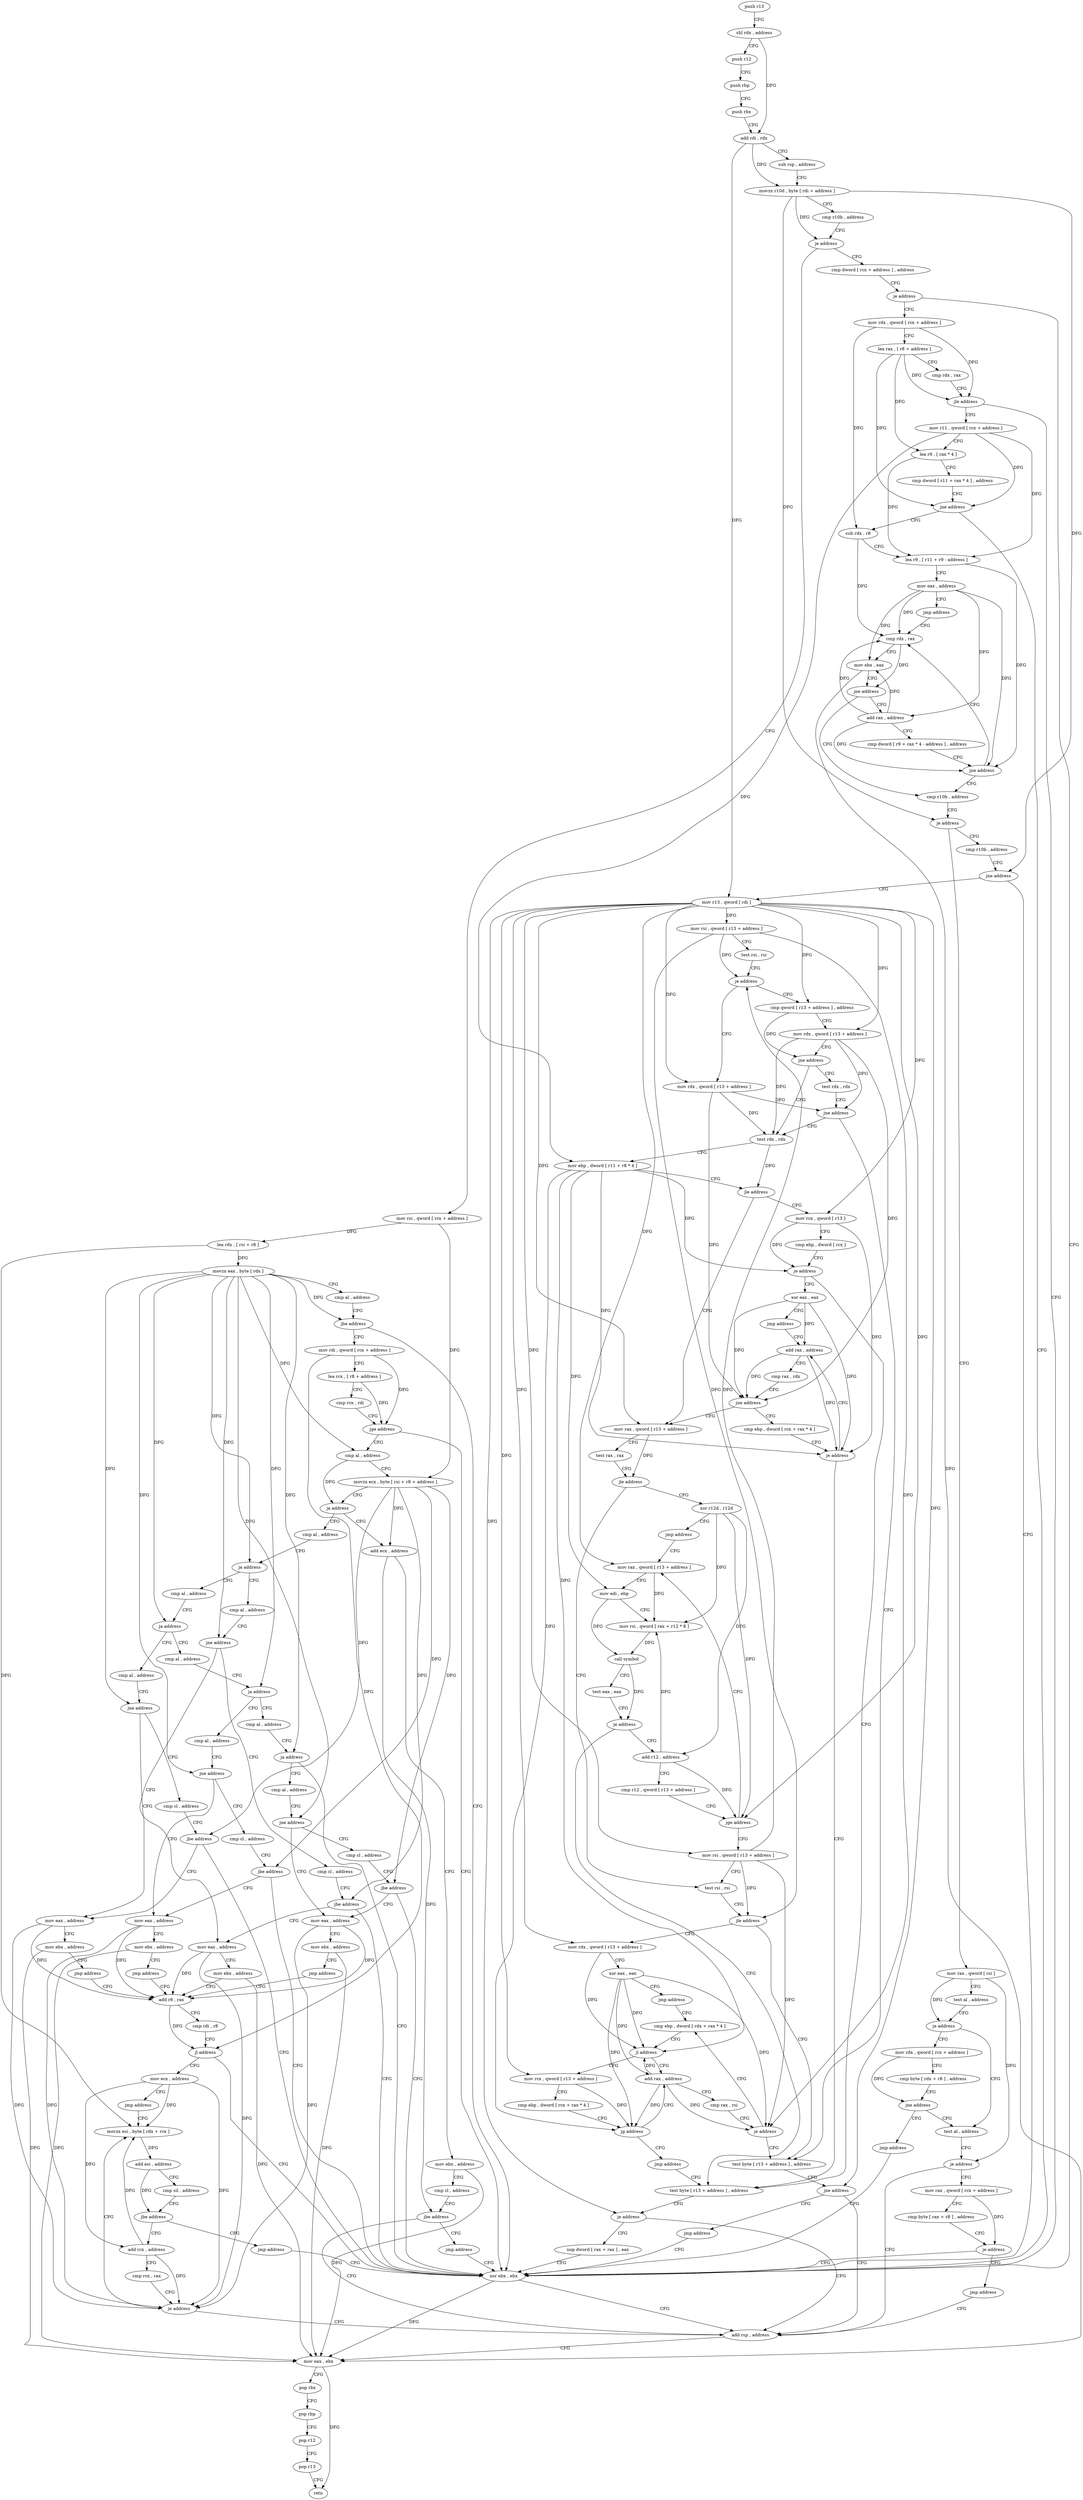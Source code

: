 digraph "func" {
"4346512" [label = "push r13" ]
"4346514" [label = "shl rdx , address" ]
"4346518" [label = "push r12" ]
"4346520" [label = "push rbp" ]
"4346521" [label = "push rbx" ]
"4346522" [label = "add rdi , rdx" ]
"4346525" [label = "sub rsp , address" ]
"4346529" [label = "movzx r10d , byte [ rdi + address ]" ]
"4346534" [label = "cmp r10b , address" ]
"4346538" [label = "je address" ]
"4346880" [label = "mov rsi , qword [ rcx + address ]" ]
"4346544" [label = "cmp dword [ rcx + address ] , address" ]
"4346884" [label = "lea rdx , [ rsi + r8 ]" ]
"4346888" [label = "movzx eax , byte [ rdx ]" ]
"4346891" [label = "cmp al , address" ]
"4346893" [label = "jbe address" ]
"4346784" [label = "xor ebx , ebx" ]
"4346895" [label = "mov rdi , qword [ rcx + address ]" ]
"4346551" [label = "je address" ]
"4346557" [label = "mov rdx , qword [ rcx + address ]" ]
"4346786" [label = "add rsp , address" ]
"4346899" [label = "lea rcx , [ r8 + address ]" ]
"4346903" [label = "cmp rcx , rdi" ]
"4346906" [label = "jge address" ]
"4346912" [label = "cmp al , address" ]
"4346561" [label = "lea rax , [ r8 + address ]" ]
"4346565" [label = "cmp rdx , rax" ]
"4346568" [label = "jle address" ]
"4346574" [label = "mov r11 , qword [ rcx + address ]" ]
"4346914" [label = "movzx ecx , byte [ rsi + r8 + address ]" ]
"4346920" [label = "ja address" ]
"4346996" [label = "cmp al , address" ]
"4346922" [label = "add ecx , address" ]
"4346578" [label = "lea r9 , [ rax * 4 ]" ]
"4346586" [label = "cmp dword [ r11 + rax * 4 ] , address" ]
"4346591" [label = "jne address" ]
"4346597" [label = "sub rdx , r8" ]
"4346998" [label = "ja address" ]
"4347079" [label = "cmp al , address" ]
"4347000" [label = "cmp al , address" ]
"4346925" [label = "mov ebx , address" ]
"4346930" [label = "cmp cl , address" ]
"4346933" [label = "jbe address" ]
"4346939" [label = "jmp address" ]
"4346600" [label = "lea r9 , [ r11 + r9 - address ]" ]
"4346605" [label = "mov eax , address" ]
"4346610" [label = "jmp address" ]
"4346628" [label = "cmp rdx , rax" ]
"4347081" [label = "ja address" ]
"4347108" [label = "cmp al , address" ]
"4347083" [label = "cmp al , address" ]
"4347002" [label = "jne address" ]
"4347013" [label = "mov eax , address" ]
"4347004" [label = "cmp cl , address" ]
"4346790" [label = "mov eax , ebx" ]
"4346792" [label = "pop rbx" ]
"4346793" [label = "pop rbp" ]
"4346794" [label = "pop r12" ]
"4346796" [label = "pop r13" ]
"4346798" [label = "retn" ]
"4346631" [label = "mov ebx , eax" ]
"4346633" [label = "jne address" ]
"4346616" [label = "add rax , address" ]
"4346635" [label = "cmp r10b , address" ]
"4347110" [label = "ja address" ]
"4347137" [label = "cmp al , address" ]
"4347112" [label = "cmp al , address" ]
"4347085" [label = "jne address" ]
"4347096" [label = "mov eax , address" ]
"4347087" [label = "cmp cl , address" ]
"4347018" [label = "mov ebx , address" ]
"4347023" [label = "add r8 , rax" ]
"4347007" [label = "jbe address" ]
"4346620" [label = "cmp dword [ r9 + rax * 4 - address ] , address" ]
"4346626" [label = "jne address" ]
"4346639" [label = "je address" ]
"4346800" [label = "mov rax , qword [ rsi ]" ]
"4346645" [label = "cmp r10b , address" ]
"4347139" [label = "ja address" ]
"4347145" [label = "cmp al , address" ]
"4347114" [label = "jne address" ]
"4347125" [label = "mov eax , address" ]
"4347116" [label = "cmp cl , address" ]
"4347101" [label = "mov ebx , address" ]
"4347106" [label = "jmp address" ]
"4347090" [label = "jbe address" ]
"4347035" [label = "mov ecx , address" ]
"4347040" [label = "jmp address" ]
"4347061" [label = "movzx esi , byte [ rdx + rcx ]" ]
"4346803" [label = "test al , address" ]
"4346805" [label = "je address" ]
"4346832" [label = "mov rdx , qword [ rcx + address ]" ]
"4346807" [label = "test al , address" ]
"4346649" [label = "jne address" ]
"4346655" [label = "mov r13 , qword [ rdi ]" ]
"4347147" [label = "jne address" ]
"4347158" [label = "mov eax , address" ]
"4347149" [label = "cmp cl , address" ]
"4347130" [label = "mov ebx , address" ]
"4347135" [label = "jmp address" ]
"4347119" [label = "jbe address" ]
"4347026" [label = "cmp rdi , r8" ]
"4347029" [label = "jl address" ]
"4347065" [label = "add esi , address" ]
"4347068" [label = "cmp sil , address" ]
"4347072" [label = "jbe address" ]
"4347048" [label = "add rcx , address" ]
"4347074" [label = "jmp address" ]
"4346836" [label = "cmp byte [ rdx + r8 ] , address" ]
"4346841" [label = "jne address" ]
"4346843" [label = "jmp address" ]
"4346809" [label = "je address" ]
"4346811" [label = "mov rax , qword [ rcx + address ]" ]
"4346658" [label = "mov rsi , qword [ r13 + address ]" ]
"4346662" [label = "test rsi , rsi" ]
"4346665" [label = "je address" ]
"4346845" [label = "cmp qword [ r13 + address ] , address" ]
"4346671" [label = "mov rdx , qword [ r13 + address ]" ]
"4347163" [label = "mov ebx , address" ]
"4347168" [label = "jmp address" ]
"4347152" [label = "jbe address" ]
"4347052" [label = "cmp rcx , rax" ]
"4347055" [label = "je address" ]
"4346815" [label = "cmp byte [ rax + r8 ] , address" ]
"4346820" [label = "je address" ]
"4346822" [label = "jmp address" ]
"4346850" [label = "mov rdx , qword [ r13 + address ]" ]
"4346854" [label = "jne address" ]
"4346675" [label = "test rdx , rdx" ]
"4346860" [label = "test rdx , rdx" ]
"4346678" [label = "mov ebp , dword [ r11 + r8 * 4 ]" ]
"4346682" [label = "jle address" ]
"4346718" [label = "mov rax , qword [ r13 + address ]" ]
"4346684" [label = "mov rcx , qword [ r13 ]" ]
"4346863" [label = "jne address" ]
"4346869" [label = "test byte [ r13 + address ] , address" ]
"4346722" [label = "test rax , rax" ]
"4346725" [label = "jle address" ]
"4346948" [label = "test rsi , rsi" ]
"4346731" [label = "xor r12d , r12d" ]
"4346688" [label = "cmp ebp , dword [ rcx ]" ]
"4346690" [label = "je address" ]
"4346769" [label = "test byte [ r13 + address ] , address" ]
"4346692" [label = "xor eax , eax" ]
"4346874" [label = "jne address" ]
"4346876" [label = "jmp address" ]
"4346951" [label = "jle address" ]
"4346953" [label = "mov rdx , qword [ r13 + address ]" ]
"4346734" [label = "jmp address" ]
"4346750" [label = "mov rax , qword [ r13 + address ]" ]
"4346774" [label = "je address" ]
"4346776" [label = "nop dword [ rax + rax ] , eax" ]
"4346694" [label = "jmp address" ]
"4346709" [label = "add rax , address" ]
"4346957" [label = "xor eax , eax" ]
"4346959" [label = "jmp address" ]
"4346977" [label = "cmp ebp , dword [ rdx + rax * 4 ]" ]
"4346754" [label = "mov edi , ebp" ]
"4346756" [label = "mov rsi , qword [ rax + r12 * 8 ]" ]
"4346760" [label = "call symbol" ]
"4346765" [label = "test eax , eax" ]
"4346767" [label = "je address" ]
"4346736" [label = "add r12 , address" ]
"4346713" [label = "cmp rax , rdx" ]
"4346716" [label = "jne address" ]
"4346704" [label = "cmp ebp , dword [ rcx + rax * 4 ]" ]
"4346980" [label = "jl address" ]
"4346968" [label = "add rax , address" ]
"4346982" [label = "mov rcx , qword [ r13 + address ]" ]
"4346740" [label = "cmp r12 , qword [ r13 + address ]" ]
"4346744" [label = "jge address" ]
"4346944" [label = "mov rsi , qword [ r13 + address ]" ]
"4346707" [label = "je address" ]
"4346972" [label = "cmp rax , rsi" ]
"4346975" [label = "je address" ]
"4346986" [label = "cmp ebp , dword [ rcx + rax * 4 ]" ]
"4346989" [label = "jg address" ]
"4346991" [label = "jmp address" ]
"4346512" -> "4346514" [ label = "CFG" ]
"4346514" -> "4346518" [ label = "CFG" ]
"4346514" -> "4346522" [ label = "DFG" ]
"4346518" -> "4346520" [ label = "CFG" ]
"4346520" -> "4346521" [ label = "CFG" ]
"4346521" -> "4346522" [ label = "CFG" ]
"4346522" -> "4346525" [ label = "CFG" ]
"4346522" -> "4346529" [ label = "DFG" ]
"4346522" -> "4346655" [ label = "DFG" ]
"4346525" -> "4346529" [ label = "CFG" ]
"4346529" -> "4346534" [ label = "CFG" ]
"4346529" -> "4346538" [ label = "DFG" ]
"4346529" -> "4346639" [ label = "DFG" ]
"4346529" -> "4346649" [ label = "DFG" ]
"4346534" -> "4346538" [ label = "CFG" ]
"4346538" -> "4346880" [ label = "CFG" ]
"4346538" -> "4346544" [ label = "CFG" ]
"4346880" -> "4346884" [ label = "DFG" ]
"4346880" -> "4346914" [ label = "DFG" ]
"4346544" -> "4346551" [ label = "CFG" ]
"4346884" -> "4346888" [ label = "DFG" ]
"4346884" -> "4347061" [ label = "DFG" ]
"4346888" -> "4346891" [ label = "CFG" ]
"4346888" -> "4346893" [ label = "DFG" ]
"4346888" -> "4346912" [ label = "DFG" ]
"4346888" -> "4346998" [ label = "DFG" ]
"4346888" -> "4347081" [ label = "DFG" ]
"4346888" -> "4347002" [ label = "DFG" ]
"4346888" -> "4347110" [ label = "DFG" ]
"4346888" -> "4347085" [ label = "DFG" ]
"4346888" -> "4347139" [ label = "DFG" ]
"4346888" -> "4347114" [ label = "DFG" ]
"4346888" -> "4347147" [ label = "DFG" ]
"4346891" -> "4346893" [ label = "CFG" ]
"4346893" -> "4346784" [ label = "CFG" ]
"4346893" -> "4346895" [ label = "CFG" ]
"4346784" -> "4346786" [ label = "CFG" ]
"4346784" -> "4346790" [ label = "DFG" ]
"4346895" -> "4346899" [ label = "CFG" ]
"4346895" -> "4346906" [ label = "DFG" ]
"4346895" -> "4347029" [ label = "DFG" ]
"4346551" -> "4346784" [ label = "CFG" ]
"4346551" -> "4346557" [ label = "CFG" ]
"4346557" -> "4346561" [ label = "CFG" ]
"4346557" -> "4346568" [ label = "DFG" ]
"4346557" -> "4346597" [ label = "DFG" ]
"4346786" -> "4346790" [ label = "CFG" ]
"4346899" -> "4346903" [ label = "CFG" ]
"4346899" -> "4346906" [ label = "DFG" ]
"4346903" -> "4346906" [ label = "CFG" ]
"4346906" -> "4346784" [ label = "CFG" ]
"4346906" -> "4346912" [ label = "CFG" ]
"4346912" -> "4346914" [ label = "CFG" ]
"4346912" -> "4346920" [ label = "DFG" ]
"4346561" -> "4346565" [ label = "CFG" ]
"4346561" -> "4346568" [ label = "DFG" ]
"4346561" -> "4346578" [ label = "DFG" ]
"4346561" -> "4346591" [ label = "DFG" ]
"4346565" -> "4346568" [ label = "CFG" ]
"4346568" -> "4346784" [ label = "CFG" ]
"4346568" -> "4346574" [ label = "CFG" ]
"4346574" -> "4346578" [ label = "CFG" ]
"4346574" -> "4346591" [ label = "DFG" ]
"4346574" -> "4346600" [ label = "DFG" ]
"4346574" -> "4346678" [ label = "DFG" ]
"4346914" -> "4346920" [ label = "CFG" ]
"4346914" -> "4346922" [ label = "DFG" ]
"4346914" -> "4347007" [ label = "DFG" ]
"4346914" -> "4347090" [ label = "DFG" ]
"4346914" -> "4347119" [ label = "DFG" ]
"4346914" -> "4347152" [ label = "DFG" ]
"4346920" -> "4346996" [ label = "CFG" ]
"4346920" -> "4346922" [ label = "CFG" ]
"4346996" -> "4346998" [ label = "CFG" ]
"4346922" -> "4346925" [ label = "CFG" ]
"4346922" -> "4346933" [ label = "DFG" ]
"4346578" -> "4346586" [ label = "CFG" ]
"4346578" -> "4346600" [ label = "DFG" ]
"4346586" -> "4346591" [ label = "CFG" ]
"4346591" -> "4346784" [ label = "CFG" ]
"4346591" -> "4346597" [ label = "CFG" ]
"4346597" -> "4346600" [ label = "CFG" ]
"4346597" -> "4346628" [ label = "DFG" ]
"4346998" -> "4347079" [ label = "CFG" ]
"4346998" -> "4347000" [ label = "CFG" ]
"4347079" -> "4347081" [ label = "CFG" ]
"4347000" -> "4347002" [ label = "CFG" ]
"4346925" -> "4346930" [ label = "CFG" ]
"4346925" -> "4346790" [ label = "DFG" ]
"4346930" -> "4346933" [ label = "CFG" ]
"4346933" -> "4346786" [ label = "CFG" ]
"4346933" -> "4346939" [ label = "CFG" ]
"4346939" -> "4346784" [ label = "CFG" ]
"4346600" -> "4346605" [ label = "CFG" ]
"4346600" -> "4346626" [ label = "DFG" ]
"4346605" -> "4346610" [ label = "CFG" ]
"4346605" -> "4346628" [ label = "DFG" ]
"4346605" -> "4346631" [ label = "DFG" ]
"4346605" -> "4346616" [ label = "DFG" ]
"4346605" -> "4346626" [ label = "DFG" ]
"4346610" -> "4346628" [ label = "CFG" ]
"4346628" -> "4346631" [ label = "CFG" ]
"4346628" -> "4346633" [ label = "DFG" ]
"4347081" -> "4347108" [ label = "CFG" ]
"4347081" -> "4347083" [ label = "CFG" ]
"4347108" -> "4347110" [ label = "CFG" ]
"4347083" -> "4347085" [ label = "CFG" ]
"4347002" -> "4347013" [ label = "CFG" ]
"4347002" -> "4347004" [ label = "CFG" ]
"4347013" -> "4347018" [ label = "CFG" ]
"4347013" -> "4347023" [ label = "DFG" ]
"4347013" -> "4347055" [ label = "DFG" ]
"4347004" -> "4347007" [ label = "CFG" ]
"4346790" -> "4346792" [ label = "CFG" ]
"4346790" -> "4346798" [ label = "DFG" ]
"4346792" -> "4346793" [ label = "CFG" ]
"4346793" -> "4346794" [ label = "CFG" ]
"4346794" -> "4346796" [ label = "CFG" ]
"4346796" -> "4346798" [ label = "CFG" ]
"4346631" -> "4346633" [ label = "CFG" ]
"4346631" -> "4346790" [ label = "DFG" ]
"4346633" -> "4346616" [ label = "CFG" ]
"4346633" -> "4346635" [ label = "CFG" ]
"4346616" -> "4346620" [ label = "CFG" ]
"4346616" -> "4346628" [ label = "DFG" ]
"4346616" -> "4346631" [ label = "DFG" ]
"4346616" -> "4346626" [ label = "DFG" ]
"4346635" -> "4346639" [ label = "CFG" ]
"4347110" -> "4347137" [ label = "CFG" ]
"4347110" -> "4347112" [ label = "CFG" ]
"4347137" -> "4347139" [ label = "CFG" ]
"4347112" -> "4347114" [ label = "CFG" ]
"4347085" -> "4347096" [ label = "CFG" ]
"4347085" -> "4347087" [ label = "CFG" ]
"4347096" -> "4347101" [ label = "CFG" ]
"4347096" -> "4347023" [ label = "DFG" ]
"4347096" -> "4347055" [ label = "DFG" ]
"4347087" -> "4347090" [ label = "CFG" ]
"4347018" -> "4347023" [ label = "CFG" ]
"4347018" -> "4346790" [ label = "DFG" ]
"4347023" -> "4347026" [ label = "CFG" ]
"4347023" -> "4347029" [ label = "DFG" ]
"4347007" -> "4346784" [ label = "CFG" ]
"4347007" -> "4347013" [ label = "CFG" ]
"4346620" -> "4346626" [ label = "CFG" ]
"4346626" -> "4346635" [ label = "CFG" ]
"4346626" -> "4346628" [ label = "CFG" ]
"4346639" -> "4346800" [ label = "CFG" ]
"4346639" -> "4346645" [ label = "CFG" ]
"4346800" -> "4346803" [ label = "CFG" ]
"4346800" -> "4346805" [ label = "DFG" ]
"4346800" -> "4346809" [ label = "DFG" ]
"4346645" -> "4346649" [ label = "CFG" ]
"4347139" -> "4346784" [ label = "CFG" ]
"4347139" -> "4347145" [ label = "CFG" ]
"4347145" -> "4347147" [ label = "CFG" ]
"4347114" -> "4347125" [ label = "CFG" ]
"4347114" -> "4347116" [ label = "CFG" ]
"4347125" -> "4347130" [ label = "CFG" ]
"4347125" -> "4347023" [ label = "DFG" ]
"4347125" -> "4347055" [ label = "DFG" ]
"4347116" -> "4347119" [ label = "CFG" ]
"4347101" -> "4347106" [ label = "CFG" ]
"4347101" -> "4346790" [ label = "DFG" ]
"4347106" -> "4347023" [ label = "CFG" ]
"4347090" -> "4346784" [ label = "CFG" ]
"4347090" -> "4347096" [ label = "CFG" ]
"4347035" -> "4347040" [ label = "CFG" ]
"4347035" -> "4347061" [ label = "DFG" ]
"4347035" -> "4347048" [ label = "DFG" ]
"4347035" -> "4347055" [ label = "DFG" ]
"4347040" -> "4347061" [ label = "CFG" ]
"4347061" -> "4347065" [ label = "DFG" ]
"4346803" -> "4346805" [ label = "CFG" ]
"4346805" -> "4346832" [ label = "CFG" ]
"4346805" -> "4346807" [ label = "CFG" ]
"4346832" -> "4346836" [ label = "CFG" ]
"4346832" -> "4346841" [ label = "DFG" ]
"4346807" -> "4346809" [ label = "CFG" ]
"4346649" -> "4346784" [ label = "CFG" ]
"4346649" -> "4346655" [ label = "CFG" ]
"4346655" -> "4346658" [ label = "DFG" ]
"4346655" -> "4346845" [ label = "DFG" ]
"4346655" -> "4346850" [ label = "DFG" ]
"4346655" -> "4346671" [ label = "DFG" ]
"4346655" -> "4346718" [ label = "DFG" ]
"4346655" -> "4346684" [ label = "DFG" ]
"4346655" -> "4346874" [ label = "DFG" ]
"4346655" -> "4346774" [ label = "DFG" ]
"4346655" -> "4346953" [ label = "DFG" ]
"4346655" -> "4346750" [ label = "DFG" ]
"4346655" -> "4346744" [ label = "DFG" ]
"4346655" -> "4346982" [ label = "DFG" ]
"4346655" -> "4346944" [ label = "DFG" ]
"4347147" -> "4347158" [ label = "CFG" ]
"4347147" -> "4347149" [ label = "CFG" ]
"4347158" -> "4347163" [ label = "CFG" ]
"4347158" -> "4347023" [ label = "DFG" ]
"4347158" -> "4347055" [ label = "DFG" ]
"4347149" -> "4347152" [ label = "CFG" ]
"4347130" -> "4347135" [ label = "CFG" ]
"4347130" -> "4346790" [ label = "DFG" ]
"4347135" -> "4347023" [ label = "CFG" ]
"4347119" -> "4346784" [ label = "CFG" ]
"4347119" -> "4347125" [ label = "CFG" ]
"4347026" -> "4347029" [ label = "CFG" ]
"4347029" -> "4346784" [ label = "CFG" ]
"4347029" -> "4347035" [ label = "CFG" ]
"4347065" -> "4347068" [ label = "CFG" ]
"4347065" -> "4347072" [ label = "DFG" ]
"4347068" -> "4347072" [ label = "CFG" ]
"4347072" -> "4347048" [ label = "CFG" ]
"4347072" -> "4347074" [ label = "CFG" ]
"4347048" -> "4347052" [ label = "CFG" ]
"4347048" -> "4347061" [ label = "DFG" ]
"4347048" -> "4347055" [ label = "DFG" ]
"4347074" -> "4346784" [ label = "CFG" ]
"4346836" -> "4346841" [ label = "CFG" ]
"4346841" -> "4346807" [ label = "CFG" ]
"4346841" -> "4346843" [ label = "CFG" ]
"4346843" -> "4346784" [ label = "CFG" ]
"4346809" -> "4346786" [ label = "CFG" ]
"4346809" -> "4346811" [ label = "CFG" ]
"4346811" -> "4346815" [ label = "CFG" ]
"4346811" -> "4346820" [ label = "DFG" ]
"4346658" -> "4346662" [ label = "CFG" ]
"4346658" -> "4346665" [ label = "DFG" ]
"4346658" -> "4346951" [ label = "DFG" ]
"4346658" -> "4346975" [ label = "DFG" ]
"4346662" -> "4346665" [ label = "CFG" ]
"4346665" -> "4346845" [ label = "CFG" ]
"4346665" -> "4346671" [ label = "CFG" ]
"4346845" -> "4346850" [ label = "CFG" ]
"4346845" -> "4346854" [ label = "DFG" ]
"4346671" -> "4346675" [ label = "DFG" ]
"4346671" -> "4346863" [ label = "DFG" ]
"4346671" -> "4346716" [ label = "DFG" ]
"4347163" -> "4347168" [ label = "CFG" ]
"4347163" -> "4346790" [ label = "DFG" ]
"4347168" -> "4347023" [ label = "CFG" ]
"4347152" -> "4346784" [ label = "CFG" ]
"4347152" -> "4347158" [ label = "CFG" ]
"4347052" -> "4347055" [ label = "CFG" ]
"4347055" -> "4346786" [ label = "CFG" ]
"4347055" -> "4347061" [ label = "CFG" ]
"4346815" -> "4346820" [ label = "CFG" ]
"4346820" -> "4346784" [ label = "CFG" ]
"4346820" -> "4346822" [ label = "CFG" ]
"4346822" -> "4346786" [ label = "CFG" ]
"4346850" -> "4346854" [ label = "CFG" ]
"4346850" -> "4346675" [ label = "DFG" ]
"4346850" -> "4346863" [ label = "DFG" ]
"4346850" -> "4346716" [ label = "DFG" ]
"4346854" -> "4346675" [ label = "CFG" ]
"4346854" -> "4346860" [ label = "CFG" ]
"4346675" -> "4346678" [ label = "CFG" ]
"4346675" -> "4346682" [ label = "DFG" ]
"4346860" -> "4346863" [ label = "CFG" ]
"4346678" -> "4346682" [ label = "CFG" ]
"4346678" -> "4346690" [ label = "DFG" ]
"4346678" -> "4346754" [ label = "DFG" ]
"4346678" -> "4346980" [ label = "DFG" ]
"4346678" -> "4346707" [ label = "DFG" ]
"4346678" -> "4346989" [ label = "DFG" ]
"4346682" -> "4346718" [ label = "CFG" ]
"4346682" -> "4346684" [ label = "CFG" ]
"4346718" -> "4346722" [ label = "CFG" ]
"4346718" -> "4346725" [ label = "DFG" ]
"4346684" -> "4346688" [ label = "CFG" ]
"4346684" -> "4346690" [ label = "DFG" ]
"4346684" -> "4346707" [ label = "DFG" ]
"4346863" -> "4346675" [ label = "CFG" ]
"4346863" -> "4346869" [ label = "CFG" ]
"4346869" -> "4346874" [ label = "CFG" ]
"4346722" -> "4346725" [ label = "CFG" ]
"4346725" -> "4346948" [ label = "CFG" ]
"4346725" -> "4346731" [ label = "CFG" ]
"4346948" -> "4346951" [ label = "CFG" ]
"4346731" -> "4346734" [ label = "CFG" ]
"4346731" -> "4346756" [ label = "DFG" ]
"4346731" -> "4346736" [ label = "DFG" ]
"4346731" -> "4346744" [ label = "DFG" ]
"4346688" -> "4346690" [ label = "CFG" ]
"4346690" -> "4346769" [ label = "CFG" ]
"4346690" -> "4346692" [ label = "CFG" ]
"4346769" -> "4346774" [ label = "CFG" ]
"4346692" -> "4346694" [ label = "CFG" ]
"4346692" -> "4346709" [ label = "DFG" ]
"4346692" -> "4346716" [ label = "DFG" ]
"4346692" -> "4346707" [ label = "DFG" ]
"4346874" -> "4346786" [ label = "CFG" ]
"4346874" -> "4346876" [ label = "CFG" ]
"4346876" -> "4346784" [ label = "CFG" ]
"4346951" -> "4346869" [ label = "CFG" ]
"4346951" -> "4346953" [ label = "CFG" ]
"4346953" -> "4346957" [ label = "CFG" ]
"4346953" -> "4346980" [ label = "DFG" ]
"4346734" -> "4346750" [ label = "CFG" ]
"4346750" -> "4346754" [ label = "CFG" ]
"4346750" -> "4346756" [ label = "DFG" ]
"4346774" -> "4346786" [ label = "CFG" ]
"4346774" -> "4346776" [ label = "CFG" ]
"4346776" -> "4346784" [ label = "CFG" ]
"4346694" -> "4346709" [ label = "CFG" ]
"4346709" -> "4346713" [ label = "CFG" ]
"4346709" -> "4346716" [ label = "DFG" ]
"4346709" -> "4346707" [ label = "DFG" ]
"4346957" -> "4346959" [ label = "CFG" ]
"4346957" -> "4346980" [ label = "DFG" ]
"4346957" -> "4346968" [ label = "DFG" ]
"4346957" -> "4346975" [ label = "DFG" ]
"4346957" -> "4346989" [ label = "DFG" ]
"4346959" -> "4346977" [ label = "CFG" ]
"4346977" -> "4346980" [ label = "CFG" ]
"4346754" -> "4346756" [ label = "CFG" ]
"4346754" -> "4346760" [ label = "DFG" ]
"4346756" -> "4346760" [ label = "DFG" ]
"4346760" -> "4346765" [ label = "CFG" ]
"4346760" -> "4346767" [ label = "DFG" ]
"4346765" -> "4346767" [ label = "CFG" ]
"4346767" -> "4346736" [ label = "CFG" ]
"4346767" -> "4346769" [ label = "CFG" ]
"4346736" -> "4346740" [ label = "CFG" ]
"4346736" -> "4346756" [ label = "DFG" ]
"4346736" -> "4346744" [ label = "DFG" ]
"4346713" -> "4346716" [ label = "CFG" ]
"4346716" -> "4346704" [ label = "CFG" ]
"4346716" -> "4346718" [ label = "CFG" ]
"4346704" -> "4346707" [ label = "CFG" ]
"4346980" -> "4346968" [ label = "CFG" ]
"4346980" -> "4346982" [ label = "CFG" ]
"4346968" -> "4346972" [ label = "CFG" ]
"4346968" -> "4346980" [ label = "DFG" ]
"4346968" -> "4346975" [ label = "DFG" ]
"4346968" -> "4346989" [ label = "DFG" ]
"4346982" -> "4346986" [ label = "CFG" ]
"4346982" -> "4346989" [ label = "DFG" ]
"4346740" -> "4346744" [ label = "CFG" ]
"4346744" -> "4346944" [ label = "CFG" ]
"4346744" -> "4346750" [ label = "CFG" ]
"4346944" -> "4346948" [ label = "CFG" ]
"4346944" -> "4346665" [ label = "DFG" ]
"4346944" -> "4346951" [ label = "DFG" ]
"4346944" -> "4346975" [ label = "DFG" ]
"4346707" -> "4346769" [ label = "CFG" ]
"4346707" -> "4346709" [ label = "CFG" ]
"4346972" -> "4346975" [ label = "CFG" ]
"4346975" -> "4346869" [ label = "CFG" ]
"4346975" -> "4346977" [ label = "CFG" ]
"4346986" -> "4346989" [ label = "CFG" ]
"4346989" -> "4346968" [ label = "CFG" ]
"4346989" -> "4346991" [ label = "CFG" ]
"4346991" -> "4346769" [ label = "CFG" ]
}
